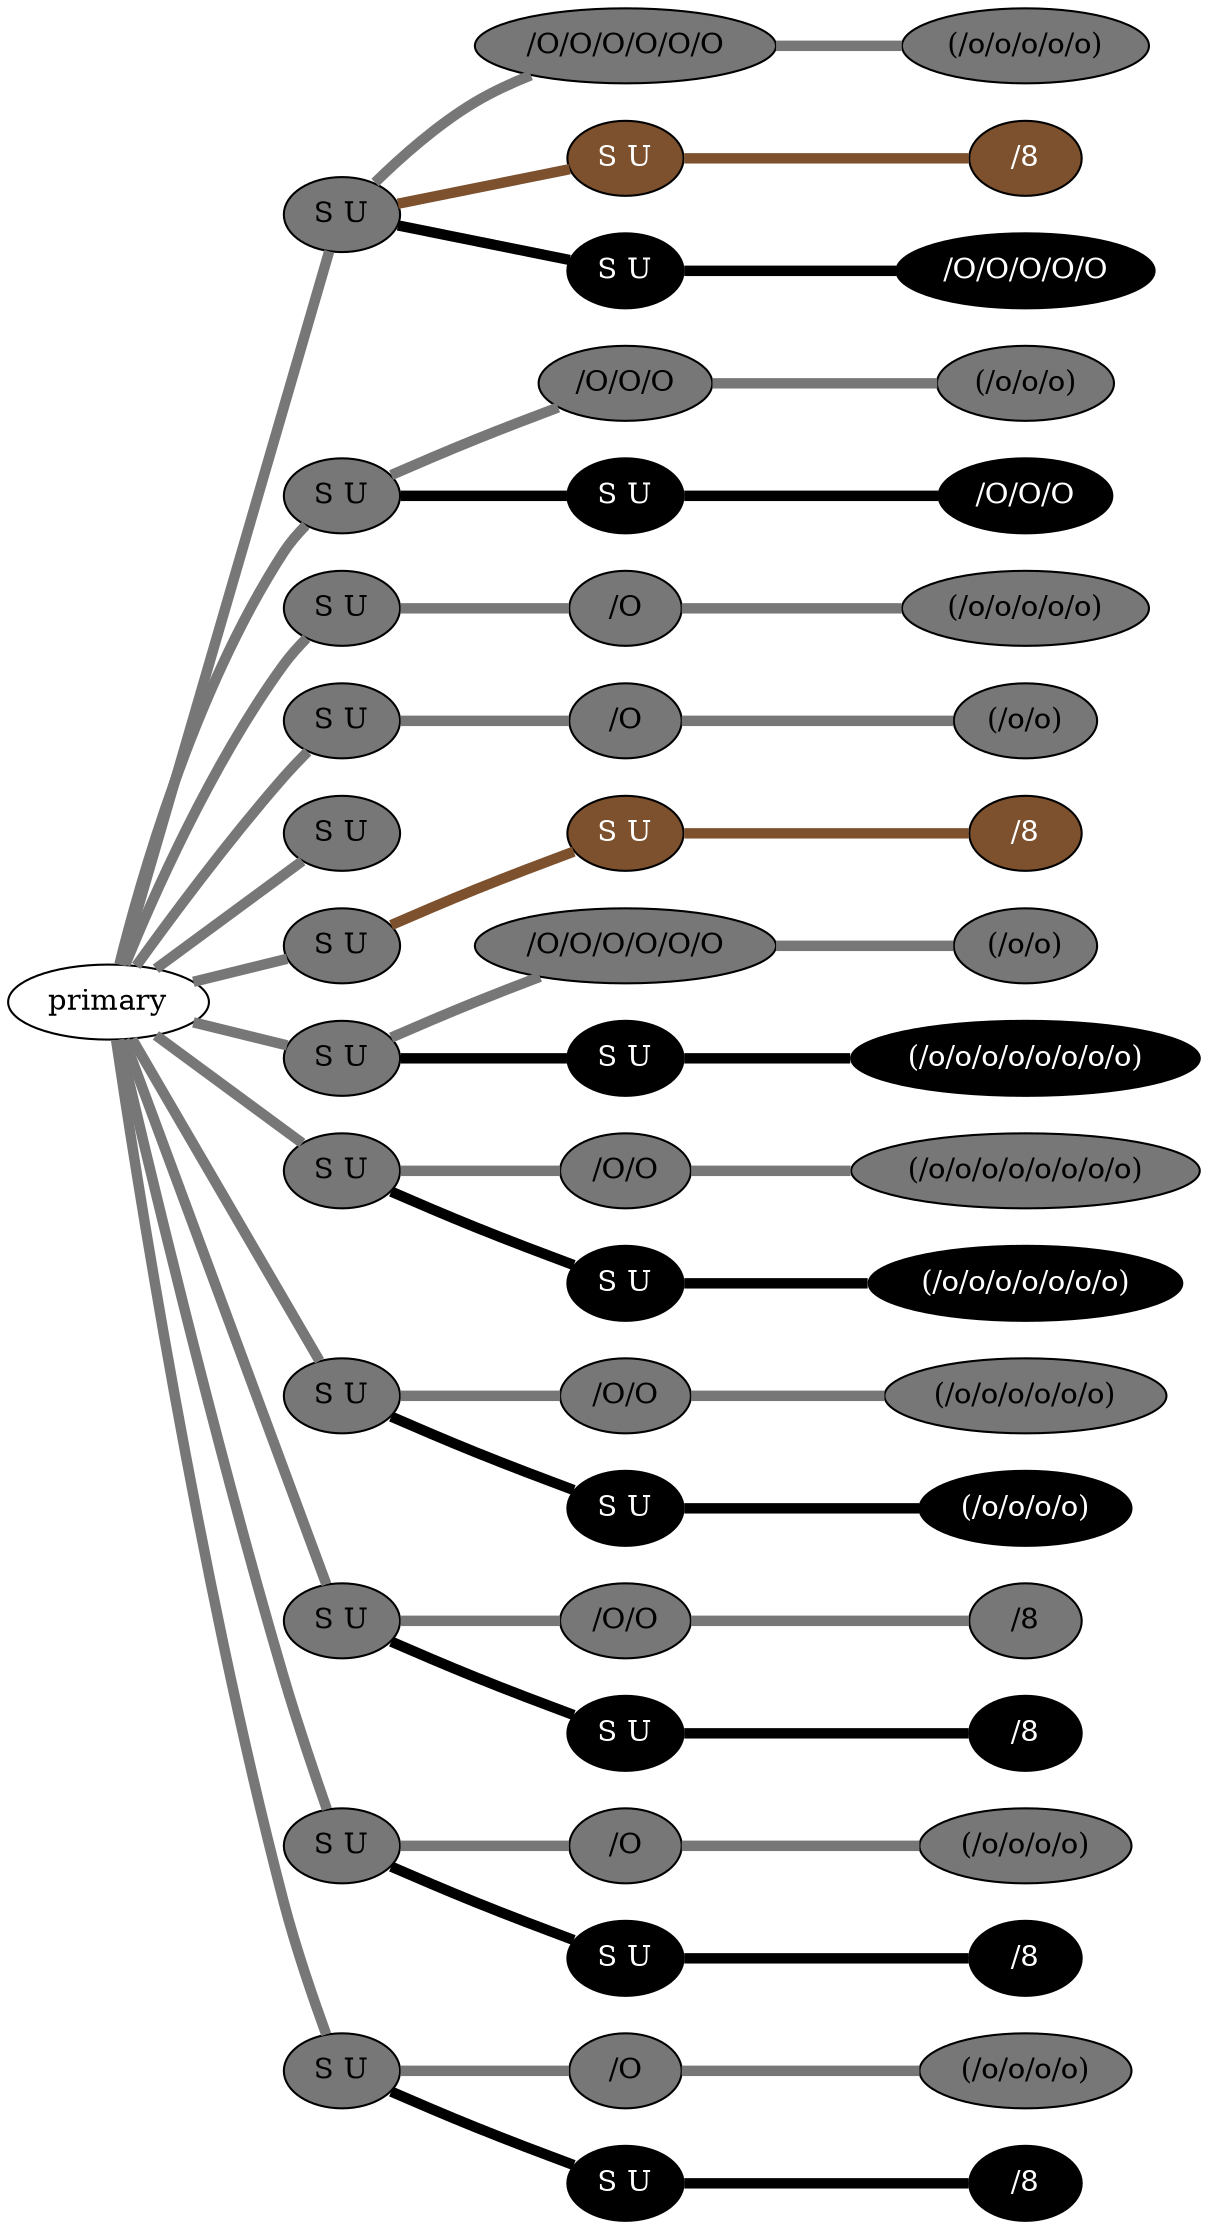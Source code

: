 graph {
 graph [rankdir=LR]
"1" [qtype="pendant_node", pendant_colors="#777777", pendant_ply="S", pendant_attach="U", pendant_length="30.0", label="S U", style=filled, fillcolor="#777777", fontcolor="#000000"]
"primary" -- "1" [qtype="pendant_link",penwidth=5,color="#777777"]
"1:0" [qtype="knot_node", knot_value="6", knot_type="S", knot_position="10.0", knot_spin="S", label="/O/O/O/O/O/O", style=filled, fillcolor="#777777" , fontcolor="#000000"]
"1" -- "1:0" [qtype="knot_link",penwidth=5,color="#777777"]
"1:1" [qtype="knot_node", knot_value="5", knot_type="L", knot_position="17.0", knot_spin="S", label="(/o/o/o/o/o)", style=filled, fillcolor="#777777" , fontcolor="#000000"]
"1:0" -- "1:1" [qtype="knot_link",penwidth=5,color="#777777"]
"1s1" [qtype="pendant_node", pendant_colors="#7D512D", pendant_ply="S", pendant_attach="U", pendant_length="12.5", label="S U", style=filled, fillcolor="#7D512D", fontcolor="#ffffff"]
"1" -- "1s1" [qtype="pendant_link",penwidth=5,color="#7D512D"]
"1s1:0" [qtype="knot_node", knot_value="1", knot_type="E", knot_position="6.5", knot_spin="S", label="/8", style=filled, fillcolor="#7D512D" , fontcolor="#ffffff"]
"1s1" -- "1s1:0" [qtype="knot_link",penwidth=5,color="#7D512D"]
"1s2" [qtype="pendant_node", pendant_colors="#000000", pendant_ply="S", pendant_attach="U", pendant_length="36.0", label="S U", style=filled, fillcolor="#000000", fontcolor="#ffffff"]
"1" -- "1s2" [qtype="pendant_link",penwidth=5,color="#000000"]
"1s2:0" [qtype="knot_node", knot_value="5", knot_type="S", knot_position="9.0", knot_spin="S", label="/O/O/O/O/O", style=filled, fillcolor="#000000" , fontcolor="#ffffff"]
"1s2" -- "1s2:0" [qtype="knot_link",penwidth=5,color="#000000"]
"2" [qtype="pendant_node", pendant_colors="#777777", pendant_ply="S", pendant_attach="U", pendant_length="42.0", label="S U", style=filled, fillcolor="#777777", fontcolor="#000000"]
"primary" -- "2" [qtype="pendant_link",penwidth=5,color="#777777"]
"2:0" [qtype="knot_node", knot_value="3", knot_type="S", knot_position="10.5", knot_spin="S", label="/O/O/O", style=filled, fillcolor="#777777" , fontcolor="#000000"]
"2" -- "2:0" [qtype="knot_link",penwidth=5,color="#777777"]
"2:1" [qtype="knot_node", knot_value="3", knot_type="L", knot_position="15.5", knot_spin="S", label="(/o/o/o)", style=filled, fillcolor="#777777" , fontcolor="#000000"]
"2:0" -- "2:1" [qtype="knot_link",penwidth=5,color="#777777"]
"2s1" [qtype="pendant_node", pendant_colors="#000000", pendant_ply="S", pendant_attach="U", pendant_length="30.0", label="S U", style=filled, fillcolor="#000000", fontcolor="#ffffff"]
"2" -- "2s1" [qtype="pendant_link",penwidth=5,color="#000000"]
"2s1:0" [qtype="knot_node", knot_value="3", knot_type="S", knot_position="9.0", knot_spin="S", label="/O/O/O", style=filled, fillcolor="#000000" , fontcolor="#ffffff"]
"2s1" -- "2s1:0" [qtype="knot_link",penwidth=5,color="#000000"]
"3" [qtype="pendant_node", pendant_colors="#777777", pendant_ply="S", pendant_attach="U", pendant_length="42.0", label="S U", style=filled, fillcolor="#777777", fontcolor="#000000"]
"primary" -- "3" [qtype="pendant_link",penwidth=5,color="#777777"]
"3:0" [qtype="knot_node", knot_value="1", knot_type="S", knot_position="10.0", knot_spin="S", label="/O", style=filled, fillcolor="#777777" , fontcolor="#000000"]
"3" -- "3:0" [qtype="knot_link",penwidth=5,color="#777777"]
"3:1" [qtype="knot_node", knot_value="5", knot_type="L", knot_position="15.0", knot_spin="S", label="(/o/o/o/o/o)", style=filled, fillcolor="#777777" , fontcolor="#000000"]
"3:0" -- "3:1" [qtype="knot_link",penwidth=5,color="#777777"]
"4" [qtype="pendant_node", pendant_colors="#777777", pendant_ply="S", pendant_attach="U", pendant_length="43.5", label="S U", style=filled, fillcolor="#777777", fontcolor="#000000"]
"primary" -- "4" [qtype="pendant_link",penwidth=5,color="#777777"]
"4:0" [qtype="knot_node", knot_value="1", knot_type="S", knot_position="9.5", knot_spin="S", label="/O", style=filled, fillcolor="#777777" , fontcolor="#000000"]
"4" -- "4:0" [qtype="knot_link",penwidth=5,color="#777777"]
"4:1" [qtype="knot_node", knot_value="2", knot_type="L", knot_position="15.5", knot_spin="S", label="(/o/o)", style=filled, fillcolor="#777777" , fontcolor="#000000"]
"4:0" -- "4:1" [qtype="knot_link",penwidth=5,color="#777777"]
"5" [qtype="pendant_node", pendant_colors="#777777", pendant_ply="S", pendant_attach="U", pendant_length="43.0", label="S U", style=filled, fillcolor="#777777", fontcolor="#000000"]
"primary" -- "5" [qtype="pendant_link",penwidth=5,color="#777777"]
"6" [qtype="pendant_node", pendant_colors="#777777", pendant_ply="S", pendant_attach="U", pendant_length="50.5", label="S U", style=filled, fillcolor="#777777", fontcolor="#000000"]
"primary" -- "6" [qtype="pendant_link",penwidth=5,color="#777777"]
"6s1" [qtype="pendant_node", pendant_colors="#7D512D", pendant_ply="S", pendant_attach="U", pendant_length="20.5", label="S U", style=filled, fillcolor="#7D512D", fontcolor="#ffffff"]
"6" -- "6s1" [qtype="pendant_link",penwidth=5,color="#7D512D"]
"6s1:0" [qtype="knot_node", knot_value="1", knot_type="E", knot_position="13.5", knot_spin="S", label="/8", style=filled, fillcolor="#7D512D" , fontcolor="#ffffff"]
"6s1" -- "6s1:0" [qtype="knot_link",penwidth=5,color="#7D512D"]
"7" [qtype="pendant_node", pendant_colors="#777777", pendant_ply="S", pendant_attach="U", pendant_length="27.0", label="S U", style=filled, fillcolor="#777777", fontcolor="#000000"]
"primary" -- "7" [qtype="pendant_link",penwidth=5,color="#777777"]
"7:0" [qtype="knot_node", knot_value="6", knot_type="S", knot_position="9.0", knot_spin="S", label="/O/O/O/O/O/O", style=filled, fillcolor="#777777" , fontcolor="#000000"]
"7" -- "7:0" [qtype="knot_link",penwidth=5,color="#777777"]
"7:1" [qtype="knot_node", knot_value="2", knot_type="L", knot_position="16.0", knot_spin="S", label="(/o/o)", style=filled, fillcolor="#777777" , fontcolor="#000000"]
"7:0" -- "7:1" [qtype="knot_link",penwidth=5,color="#777777"]
"7s1" [qtype="pendant_node", pendant_colors="#000000", pendant_ply="S", pendant_attach="U", pendant_length="37.0", label="S U", style=filled, fillcolor="#000000", fontcolor="#ffffff"]
"7" -- "7s1" [qtype="pendant_link",penwidth=5,color="#000000"]
"7s1:0" [qtype="knot_node", knot_value="8", knot_type="L", knot_position="16.0", knot_spin="S", label="(/o/o/o/o/o/o/o/o)", style=filled, fillcolor="#000000" , fontcolor="#ffffff"]
"7s1" -- "7s1:0" [qtype="knot_link",penwidth=5,color="#000000"]
"8" [qtype="pendant_node", pendant_colors="#777777", pendant_ply="S", pendant_attach="U", pendant_length="33.5", label="S U", style=filled, fillcolor="#777777", fontcolor="#000000"]
"primary" -- "8" [qtype="pendant_link",penwidth=5,color="#777777"]
"8:0" [qtype="knot_node", knot_value="2", knot_type="S", knot_position="8.5", knot_spin="S", label="/O/O", style=filled, fillcolor="#777777" , fontcolor="#000000"]
"8" -- "8:0" [qtype="knot_link",penwidth=5,color="#777777"]
"8:1" [qtype="knot_node", knot_value="8", knot_type="L", knot_position="15.0", knot_spin="S", label="(/o/o/o/o/o/o/o/o)", style=filled, fillcolor="#777777" , fontcolor="#000000"]
"8:0" -- "8:1" [qtype="knot_link",penwidth=5,color="#777777"]
"8s1" [qtype="pendant_node", pendant_colors="#000000", pendant_ply="S", pendant_attach="U", pendant_length="33.0", label="S U", style=filled, fillcolor="#000000", fontcolor="#ffffff"]
"8" -- "8s1" [qtype="pendant_link",penwidth=5,color="#000000"]
"8s1:0" [qtype="knot_node", knot_value="7", knot_type="L", knot_position="15.0", knot_spin="S", label="(/o/o/o/o/o/o/o)", style=filled, fillcolor="#000000" , fontcolor="#ffffff"]
"8s1" -- "8s1:0" [qtype="knot_link",penwidth=5,color="#000000"]
"9" [qtype="pendant_node", pendant_colors="#777777", pendant_ply="S", pendant_attach="U", pendant_length="34.5", label="S U", style=filled, fillcolor="#777777", fontcolor="#000000"]
"primary" -- "9" [qtype="pendant_link",penwidth=5,color="#777777"]
"9:0" [qtype="knot_node", knot_value="2", knot_type="S", knot_position="8.5", knot_spin="S", label="/O/O", style=filled, fillcolor="#777777" , fontcolor="#000000"]
"9" -- "9:0" [qtype="knot_link",penwidth=5,color="#777777"]
"9:1" [qtype="knot_node", knot_value="6", knot_type="L", knot_position="14.5", knot_spin="S", label="(/o/o/o/o/o/o)", style=filled, fillcolor="#777777" , fontcolor="#000000"]
"9:0" -- "9:1" [qtype="knot_link",penwidth=5,color="#777777"]
"9s1" [qtype="pendant_node", pendant_colors="#000000", pendant_ply="S", pendant_attach="U", pendant_length="34.0", label="S U", style=filled, fillcolor="#000000", fontcolor="#ffffff"]
"9" -- "9s1" [qtype="pendant_link",penwidth=5,color="#000000"]
"9s1:0" [qtype="knot_node", knot_value="4", knot_type="L", knot_position="15.0", knot_spin="S", label="(/o/o/o/o)", style=filled, fillcolor="#000000" , fontcolor="#ffffff"]
"9s1" -- "9s1:0" [qtype="knot_link",penwidth=5,color="#000000"]
"10" [qtype="pendant_node", pendant_colors="#777777", pendant_ply="S", pendant_attach="U", pendant_length="37.5", label="S U", style=filled, fillcolor="#777777", fontcolor="#000000"]
"primary" -- "10" [qtype="pendant_link",penwidth=5,color="#777777"]
"10:0" [qtype="knot_node", knot_value="2", knot_type="S", knot_position="9.0", knot_spin="S", label="/O/O", style=filled, fillcolor="#777777" , fontcolor="#000000"]
"10" -- "10:0" [qtype="knot_link",penwidth=5,color="#777777"]
"10:1" [qtype="knot_node", knot_value="1", knot_type="E", knot_position="15.0", knot_spin="S", label="/8", style=filled, fillcolor="#777777" , fontcolor="#000000"]
"10:0" -- "10:1" [qtype="knot_link",penwidth=5,color="#777777"]
"10s1" [qtype="pendant_node", pendant_colors="#000000", pendant_ply="S", pendant_attach="U", pendant_length="24.5", label="S U", style=filled, fillcolor="#000000", fontcolor="#ffffff"]
"10" -- "10s1" [qtype="pendant_link",penwidth=5,color="#000000"]
"10s1:0" [qtype="knot_node", knot_value="1", knot_type="E", knot_position="14.5", knot_spin="S", label="/8", style=filled, fillcolor="#000000" , fontcolor="#ffffff"]
"10s1" -- "10s1:0" [qtype="knot_link",penwidth=5,color="#000000"]
"11" [qtype="pendant_node", pendant_colors="#777777", pendant_ply="S", pendant_attach="U", pendant_length="35.0", label="S U", style=filled, fillcolor="#777777", fontcolor="#000000"]
"primary" -- "11" [qtype="pendant_link",penwidth=5,color="#777777"]
"11:0" [qtype="knot_node", knot_value="1", knot_type="S", knot_position="9.5", knot_spin="S", label="/O", style=filled, fillcolor="#777777" , fontcolor="#000000"]
"11" -- "11:0" [qtype="knot_link",penwidth=5,color="#777777"]
"11:1" [qtype="knot_node", knot_value="4", knot_type="L", knot_position="15.0", knot_spin="S", label="(/o/o/o/o)", style=filled, fillcolor="#777777" , fontcolor="#000000"]
"11:0" -- "11:1" [qtype="knot_link",penwidth=5,color="#777777"]
"11s1" [qtype="pendant_node", pendant_colors="#000000", pendant_ply="S", pendant_attach="U", pendant_length="19.0", label="S U", style=filled, fillcolor="#000000", fontcolor="#ffffff"]
"11" -- "11s1" [qtype="pendant_link",penwidth=5,color="#000000"]
"11s1:0" [qtype="knot_node", knot_value="1", knot_type="E", knot_position="14.0", knot_spin="S", label="/8", style=filled, fillcolor="#000000" , fontcolor="#ffffff"]
"11s1" -- "11s1:0" [qtype="knot_link",penwidth=5,color="#000000"]
"12" [qtype="pendant_node", pendant_colors="#777777", pendant_ply="S", pendant_attach="U", pendant_length="38.0", label="S U", style=filled, fillcolor="#777777", fontcolor="#000000"]
"primary" -- "12" [qtype="pendant_link",penwidth=5,color="#777777"]
"12:0" [qtype="knot_node", knot_value="1", knot_type="S", knot_position="9.5", knot_spin="S", label="/O", style=filled, fillcolor="#777777" , fontcolor="#000000"]
"12" -- "12:0" [qtype="knot_link",penwidth=5,color="#777777"]
"12:1" [qtype="knot_node", knot_value="4", knot_type="L", knot_position="15.0", knot_spin="S", label="(/o/o/o/o)", style=filled, fillcolor="#777777" , fontcolor="#000000"]
"12:0" -- "12:1" [qtype="knot_link",penwidth=5,color="#777777"]
"12s1" [qtype="pendant_node", pendant_colors="#000000", pendant_ply="S", pendant_attach="U", pendant_length="20.5", label="S U", style=filled, fillcolor="#000000", fontcolor="#ffffff"]
"12" -- "12s1" [qtype="pendant_link",penwidth=5,color="#000000"]
"12s1:0" [qtype="knot_node", knot_value="1", knot_type="E", knot_position="15.0", knot_spin="S", label="/8", style=filled, fillcolor="#000000" , fontcolor="#ffffff"]
"12s1" -- "12s1:0" [qtype="knot_link",penwidth=5,color="#000000"]
}

